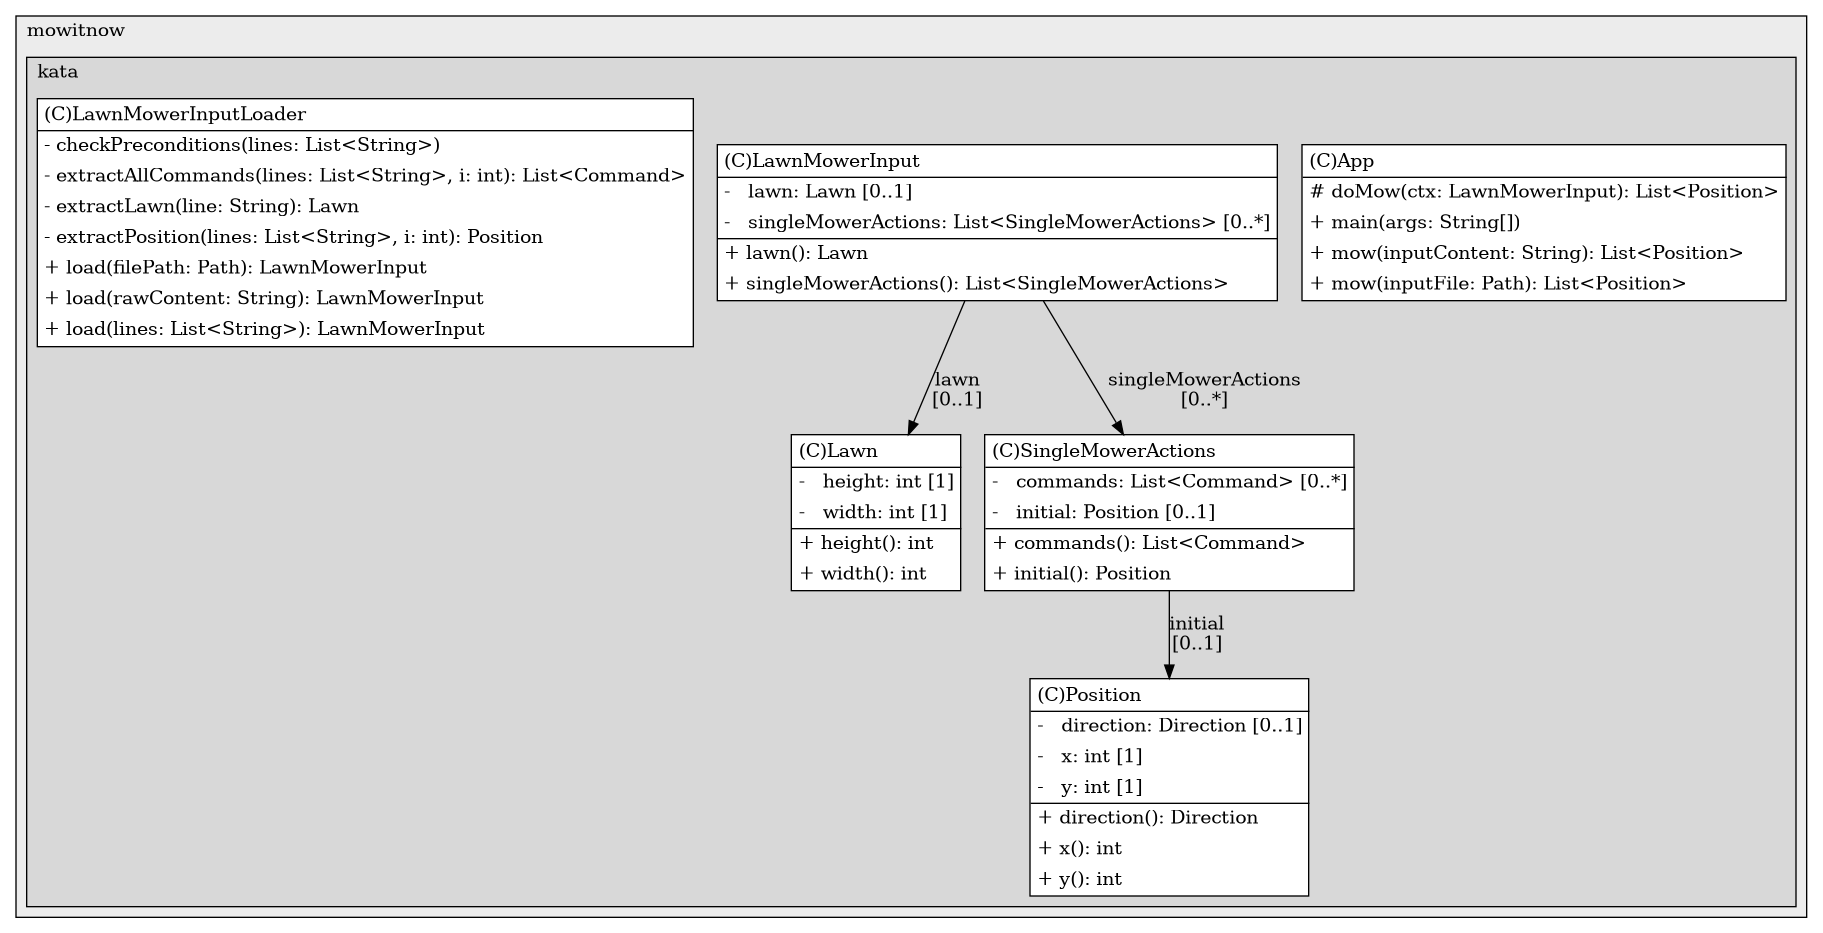 @startuml

/' diagram meta data start
config=StructureConfiguration;
{
  "projectClassification": {
    "searchMode": "OpenProject", // OpenProject, AllProjects
    "includedProjects": "",
    "pathEndKeywords": "*.impl",
    "isClientPath": "",
    "isClientName": "",
    "isTestPath": "",
    "isTestName": "",
    "isMappingPath": "",
    "isMappingName": "",
    "isDataAccessPath": "",
    "isDataAccessName": "",
    "isDataStructurePath": "",
    "isDataStructureName": "",
    "isInterfaceStructuresPath": "",
    "isInterfaceStructuresName": "",
    "isEntryPointPath": "",
    "isEntryPointName": "",
    "treatFinalFieldsAsMandatory": false
  },
  "graphRestriction": {
    "classPackageExcludeFilter": "",
    "classPackageIncludeFilter": "",
    "classNameExcludeFilter": "",
    "classNameIncludeFilter": "",
    "methodNameExcludeFilter": "",
    "methodNameIncludeFilter": "",
    "removeByInheritance": "", // inheritance/annotation based filtering is done in a second step
    "removeByAnnotation": "",
    "removeByClassPackage": "", // cleanup the graph after inheritance/annotation based filtering is done
    "removeByClassName": "",
    "cutMappings": false,
    "cutEnum": true,
    "cutTests": true,
    "cutClient": true,
    "cutDataAccess": true,
    "cutInterfaceStructures": true,
    "cutDataStructures": true,
    "cutGetterAndSetter": true,
    "cutConstructors": true
  },
  "graphTraversal": {
    "forwardDepth": 3,
    "backwardDepth": 3,
    "classPackageExcludeFilter": "",
    "classPackageIncludeFilter": "",
    "classNameExcludeFilter": "",
    "classNameIncludeFilter": "",
    "methodNameExcludeFilter": "",
    "methodNameIncludeFilter": "",
    "hideMappings": false,
    "hideDataStructures": false,
    "hidePrivateMethods": true,
    "hideInterfaceCalls": true, // indirection: implementation -> interface (is hidden) -> implementation
    "onlyShowApplicationEntryPoints": false, // root node is included
    "useMethodCallsForStructureDiagram": "ForwardOnly" // ForwardOnly, BothDirections, No
  },
  "details": {
    "aggregation": "GroupByClass", // ByClass, GroupByClass, None
    "showClassGenericTypes": true,
    "showMethods": true,
    "showMethodParameterNames": true,
    "showMethodParameterTypes": true,
    "showMethodReturnType": true,
    "showPackageLevels": 2,
    "showDetailedClassStructure": true
  },
  "rootClass": "com.mowitnow.kata.lawnmower.application.App",
  "extensionCallbackMethod": "" // qualified.class.name#methodName - signature: public static String method(String)
}
diagram meta data end '/



digraph g {
    rankdir="TB"
    splines=polyline
    

'nodes 
subgraph cluster_71137322 { 
   	label=mowitnow
	labeljust=l
	fillcolor="#ececec"
	style=filled
   
   subgraph cluster_610187941 { 
   	label=kata
	labeljust=l
	fillcolor="#d8d8d8"
	style=filled
   
   App965865496[
	label=<<TABLE BORDER="1" CELLBORDER="0" CELLPADDING="4" CELLSPACING="0">
<TR><TD ALIGN="LEFT" >(C)App</TD></TR>
<HR/>
<TR><TD ALIGN="LEFT" ># doMow(ctx: LawnMowerInput): List&lt;Position&gt;</TD></TR>
<TR><TD ALIGN="LEFT" >+ main(args: String[])</TD></TR>
<TR><TD ALIGN="LEFT" >+ mow(inputContent: String): List&lt;Position&gt;</TD></TR>
<TR><TD ALIGN="LEFT" >+ mow(inputFile: Path): List&lt;Position&gt;</TD></TR>
</TABLE>>
	style=filled
	margin=0
	shape=plaintext
	fillcolor="#FFFFFF"
];

Lawn529580866[
	label=<<TABLE BORDER="1" CELLBORDER="0" CELLPADDING="4" CELLSPACING="0">
<TR><TD ALIGN="LEFT" >(C)Lawn</TD></TR>
<HR/>
<TR><TD ALIGN="LEFT" >-   height: int [1]</TD></TR>
<TR><TD ALIGN="LEFT" >-   width: int [1]</TD></TR>
<HR/>
<TR><TD ALIGN="LEFT" >+ height(): int</TD></TR>
<TR><TD ALIGN="LEFT" >+ width(): int</TD></TR>
</TABLE>>
	style=filled
	margin=0
	shape=plaintext
	fillcolor="#FFFFFF"
];

LawnMowerInput711836276[
	label=<<TABLE BORDER="1" CELLBORDER="0" CELLPADDING="4" CELLSPACING="0">
<TR><TD ALIGN="LEFT" >(C)LawnMowerInput</TD></TR>
<HR/>
<TR><TD ALIGN="LEFT" >-   lawn: Lawn [0..1]</TD></TR>
<TR><TD ALIGN="LEFT" >-   singleMowerActions: List&lt;SingleMowerActions&gt; [0..*]</TD></TR>
<HR/>
<TR><TD ALIGN="LEFT" >+ lawn(): Lawn</TD></TR>
<TR><TD ALIGN="LEFT" >+ singleMowerActions(): List&lt;SingleMowerActions&gt;</TD></TR>
</TABLE>>
	style=filled
	margin=0
	shape=plaintext
	fillcolor="#FFFFFF"
];

LawnMowerInputLoader711836276[
	label=<<TABLE BORDER="1" CELLBORDER="0" CELLPADDING="4" CELLSPACING="0">
<TR><TD ALIGN="LEFT" >(C)LawnMowerInputLoader</TD></TR>
<HR/>
<TR><TD ALIGN="LEFT" >- checkPreconditions(lines: List&lt;String&gt;)</TD></TR>
<TR><TD ALIGN="LEFT" >- extractAllCommands(lines: List&lt;String&gt;, i: int): List&lt;Command&gt;</TD></TR>
<TR><TD ALIGN="LEFT" >- extractLawn(line: String): Lawn</TD></TR>
<TR><TD ALIGN="LEFT" >- extractPosition(lines: List&lt;String&gt;, i: int): Position</TD></TR>
<TR><TD ALIGN="LEFT" >+ load(filePath: Path): LawnMowerInput</TD></TR>
<TR><TD ALIGN="LEFT" >+ load(rawContent: String): LawnMowerInput</TD></TR>
<TR><TD ALIGN="LEFT" >+ load(lines: List&lt;String&gt;): LawnMowerInput</TD></TR>
</TABLE>>
	style=filled
	margin=0
	shape=plaintext
	fillcolor="#FFFFFF"
];

Position1688227068[
	label=<<TABLE BORDER="1" CELLBORDER="0" CELLPADDING="4" CELLSPACING="0">
<TR><TD ALIGN="LEFT" >(C)Position</TD></TR>
<HR/>
<TR><TD ALIGN="LEFT" >-   direction: Direction [0..1]</TD></TR>
<TR><TD ALIGN="LEFT" >-   x: int [1]</TD></TR>
<TR><TD ALIGN="LEFT" >-   y: int [1]</TD></TR>
<HR/>
<TR><TD ALIGN="LEFT" >+ direction(): Direction</TD></TR>
<TR><TD ALIGN="LEFT" >+ x(): int</TD></TR>
<TR><TD ALIGN="LEFT" >+ y(): int</TD></TR>
</TABLE>>
	style=filled
	margin=0
	shape=plaintext
	fillcolor="#FFFFFF"
];

SingleMowerActions1577655954[
	label=<<TABLE BORDER="1" CELLBORDER="0" CELLPADDING="4" CELLSPACING="0">
<TR><TD ALIGN="LEFT" >(C)SingleMowerActions</TD></TR>
<HR/>
<TR><TD ALIGN="LEFT" >-   commands: List&lt;Command&gt; [0..*]</TD></TR>
<TR><TD ALIGN="LEFT" >-   initial: Position [0..1]</TD></TR>
<HR/>
<TR><TD ALIGN="LEFT" >+ commands(): List&lt;Command&gt;</TD></TR>
<TR><TD ALIGN="LEFT" >+ initial(): Position</TD></TR>
</TABLE>>
	style=filled
	margin=0
	shape=plaintext
	fillcolor="#FFFFFF"
];
} 
} 

'edges    
LawnMowerInput711836276 -> Lawn529580866[label="lawn
[0..1]"];
LawnMowerInput711836276 -> SingleMowerActions1577655954[label="singleMowerActions
[0..*]"];
SingleMowerActions1577655954 -> Position1688227068[label="initial
[0..1]"];
    
}
@enduml